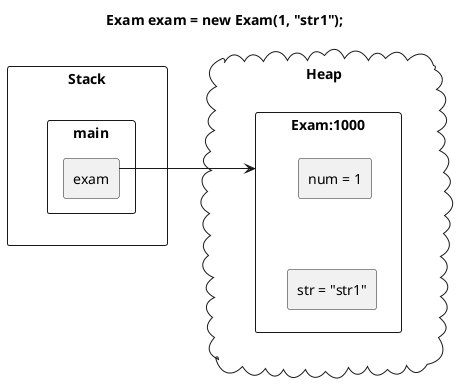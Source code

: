 @startuml
skinparam linetype ortho

title Exam exam = new Exam(1, "str1");

rectangle "Stack" {
	rectangle "main" {
		rectangle "exam"
	}
}

cloud "Heap" {
	rectangle "Exam:1000" as Exam1000 {
		rectangle "num = 1" as num1000
		rectangle "str = "str1"" as str1000
		num1000 -[hidden]d- str1000
	}
}

Stack -[hidden]right-Heap

exam -right-> Exam1000

@enduml